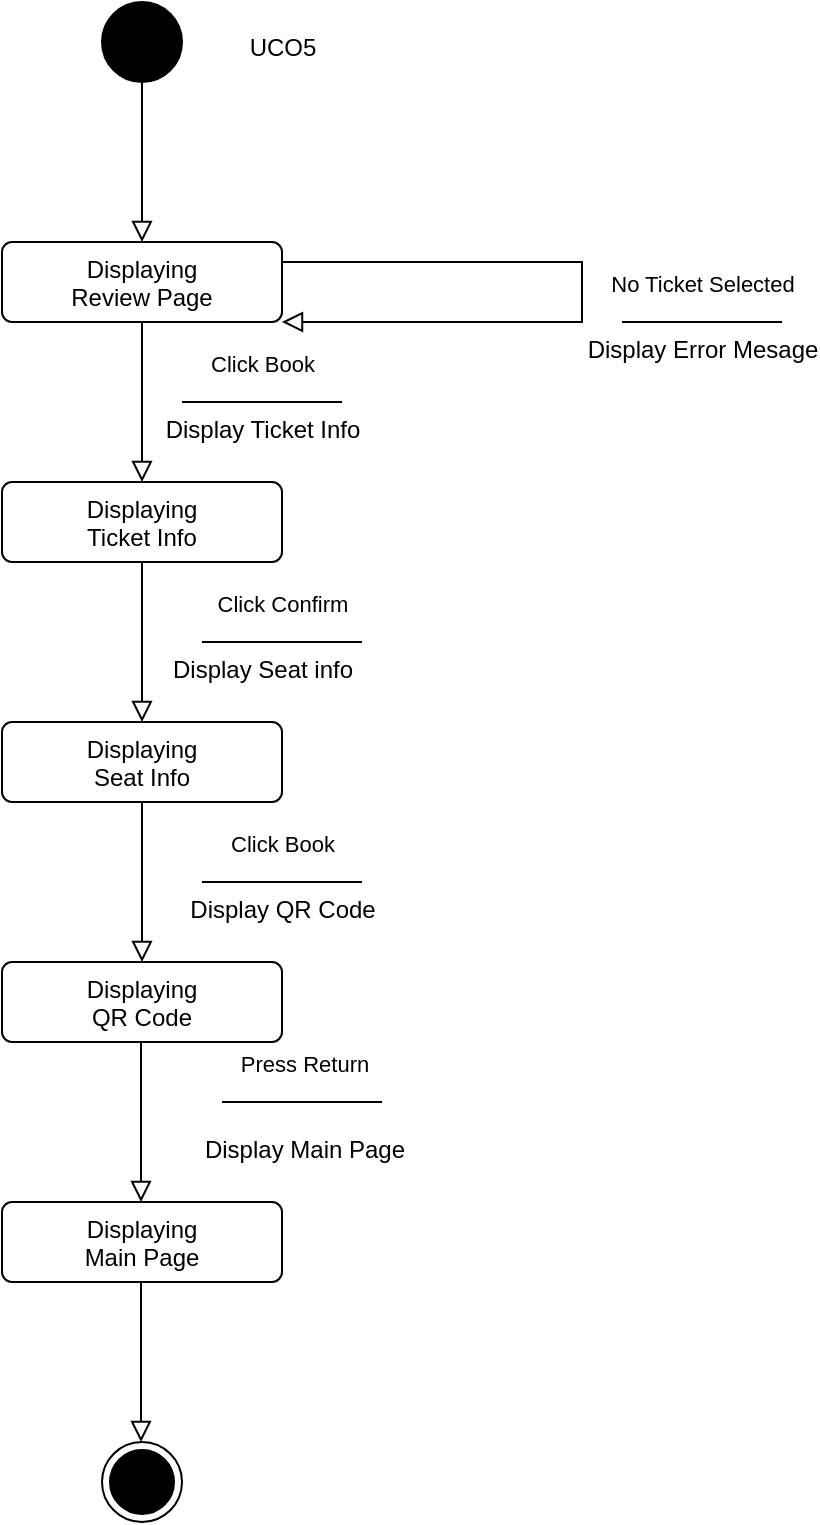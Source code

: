 <mxfile version="24.7.6">
  <diagram name="Page-1" id="iIopjcdTCLAurM3S_p-q">
    <mxGraphModel dx="733" dy="390" grid="1" gridSize="10" guides="1" tooltips="1" connect="1" arrows="1" fold="1" page="1" pageScale="1" pageWidth="4681" pageHeight="3300" math="0" shadow="0">
      <root>
        <mxCell id="0" />
        <mxCell id="1" parent="0" />
        <mxCell id="5n2p41s65JOJrow0uBH8-1" value="" style="ellipse;fillColor=strokeColor;html=1;" vertex="1" parent="1">
          <mxGeometry x="440" width="40" height="40" as="geometry" />
        </mxCell>
        <mxCell id="5n2p41s65JOJrow0uBH8-2" value="" style="ellipse;html=1;shape=endState;fillColor=strokeColor;" vertex="1" parent="1">
          <mxGeometry x="440" y="720" width="40" height="40" as="geometry" />
        </mxCell>
        <mxCell id="5n2p41s65JOJrow0uBH8-3" value="UCO5" style="text;html=1;align=center;verticalAlign=middle;resizable=0;points=[];autosize=1;strokeColor=none;fillColor=none;" vertex="1" parent="1">
          <mxGeometry x="500" y="8" width="60" height="30" as="geometry" />
        </mxCell>
        <mxCell id="5n2p41s65JOJrow0uBH8-4" value="" style="endArrow=block;html=1;rounded=0;align=center;verticalAlign=bottom;endFill=0;labelBackgroundColor=none;endSize=8;exitX=0.5;exitY=1;exitDx=0;exitDy=0;" edge="1" parent="1" source="5n2p41s65JOJrow0uBH8-1">
          <mxGeometry relative="1" as="geometry">
            <mxPoint x="450" y="70" as="sourcePoint" />
            <mxPoint x="460" y="120" as="targetPoint" />
          </mxGeometry>
        </mxCell>
        <mxCell id="5n2p41s65JOJrow0uBH8-5" value="" style="resizable=0;html=1;align=center;verticalAlign=top;labelBackgroundColor=none;" connectable="0" vertex="1" parent="5n2p41s65JOJrow0uBH8-4">
          <mxGeometry relative="1" as="geometry" />
        </mxCell>
        <mxCell id="5n2p41s65JOJrow0uBH8-6" value="Displaying&lt;br&gt;QR Code" style="html=1;align=center;verticalAlign=top;rounded=1;absoluteArcSize=1;arcSize=10;dashed=0;whiteSpace=wrap;" vertex="1" parent="1">
          <mxGeometry x="390" y="480" width="140" height="40" as="geometry" />
        </mxCell>
        <mxCell id="5n2p41s65JOJrow0uBH8-7" value="" style="endArrow=block;html=1;rounded=0;align=center;verticalAlign=bottom;endFill=0;labelBackgroundColor=none;endSize=8;" edge="1" parent="1">
          <mxGeometry relative="1" as="geometry">
            <mxPoint x="459.5" y="640" as="sourcePoint" />
            <mxPoint x="459.5" y="720" as="targetPoint" />
          </mxGeometry>
        </mxCell>
        <mxCell id="5n2p41s65JOJrow0uBH8-8" value="" style="resizable=0;html=1;align=center;verticalAlign=top;labelBackgroundColor=none;" connectable="0" vertex="1" parent="5n2p41s65JOJrow0uBH8-7">
          <mxGeometry relative="1" as="geometry" />
        </mxCell>
        <mxCell id="5n2p41s65JOJrow0uBH8-9" value="Click Book" style="endArrow=block;html=1;rounded=0;align=center;verticalAlign=bottom;endFill=0;labelBackgroundColor=none;endSize=8;exitX=0.5;exitY=1;exitDx=0;exitDy=0;" edge="1" parent="1" source="5n2p41s65JOJrow0uBH8-15">
          <mxGeometry x="-0.25" y="70" relative="1" as="geometry">
            <mxPoint x="450" y="400" as="sourcePoint" />
            <mxPoint x="460" y="480" as="targetPoint" />
            <mxPoint as="offset" />
          </mxGeometry>
        </mxCell>
        <mxCell id="5n2p41s65JOJrow0uBH8-10" value="Display QR Code" style="resizable=0;html=1;align=center;verticalAlign=top;labelBackgroundColor=none;" connectable="0" vertex="1" parent="5n2p41s65JOJrow0uBH8-9">
          <mxGeometry relative="1" as="geometry">
            <mxPoint x="70" as="offset" />
          </mxGeometry>
        </mxCell>
        <mxCell id="5n2p41s65JOJrow0uBH8-11" value="Click Confirm" style="endArrow=block;html=1;rounded=0;align=center;verticalAlign=bottom;endFill=0;labelBackgroundColor=none;endSize=8;" edge="1" parent="1">
          <mxGeometry x="-0.25" y="70" relative="1" as="geometry">
            <mxPoint x="460" y="280" as="sourcePoint" />
            <mxPoint x="460" y="360" as="targetPoint" />
            <mxPoint as="offset" />
          </mxGeometry>
        </mxCell>
        <mxCell id="5n2p41s65JOJrow0uBH8-12" value="Display Seat info" style="resizable=0;html=1;align=center;verticalAlign=top;labelBackgroundColor=none;" connectable="0" vertex="1" parent="5n2p41s65JOJrow0uBH8-11">
          <mxGeometry relative="1" as="geometry">
            <mxPoint x="60" as="offset" />
          </mxGeometry>
        </mxCell>
        <mxCell id="5n2p41s65JOJrow0uBH8-13" value="Click Book" style="endArrow=block;html=1;rounded=0;align=center;verticalAlign=bottom;endFill=0;labelBackgroundColor=none;endSize=8;" edge="1" parent="1">
          <mxGeometry x="-0.25" y="60" relative="1" as="geometry">
            <mxPoint x="460" y="160" as="sourcePoint" />
            <mxPoint x="460" y="240" as="targetPoint" />
            <mxPoint as="offset" />
          </mxGeometry>
        </mxCell>
        <mxCell id="5n2p41s65JOJrow0uBH8-14" value="Display Ticket Info" style="resizable=0;html=1;align=center;verticalAlign=top;labelBackgroundColor=none;" connectable="0" vertex="1" parent="5n2p41s65JOJrow0uBH8-13">
          <mxGeometry relative="1" as="geometry">
            <mxPoint x="60" as="offset" />
          </mxGeometry>
        </mxCell>
        <mxCell id="5n2p41s65JOJrow0uBH8-15" value="Displaying&lt;br&gt;Seat Info" style="html=1;align=center;verticalAlign=top;rounded=1;absoluteArcSize=1;arcSize=10;dashed=0;whiteSpace=wrap;" vertex="1" parent="1">
          <mxGeometry x="390" y="360" width="140" height="40" as="geometry" />
        </mxCell>
        <mxCell id="5n2p41s65JOJrow0uBH8-16" value="Displaying&lt;br&gt;Ticket Info" style="html=1;align=center;verticalAlign=top;rounded=1;absoluteArcSize=1;arcSize=10;dashed=0;whiteSpace=wrap;" vertex="1" parent="1">
          <mxGeometry x="390" y="240" width="140" height="40" as="geometry" />
        </mxCell>
        <mxCell id="5n2p41s65JOJrow0uBH8-17" value="Displaying&lt;div&gt;Review Page&lt;/div&gt;" style="html=1;align=center;verticalAlign=top;rounded=1;absoluteArcSize=1;arcSize=10;dashed=0;whiteSpace=wrap;" vertex="1" parent="1">
          <mxGeometry x="390" y="120" width="140" height="40" as="geometry" />
        </mxCell>
        <mxCell id="5n2p41s65JOJrow0uBH8-20" value="Displaying&lt;br&gt;Main Page" style="html=1;align=center;verticalAlign=top;rounded=1;absoluteArcSize=1;arcSize=10;dashed=0;whiteSpace=wrap;" vertex="1" parent="1">
          <mxGeometry x="390" y="600" width="140" height="40" as="geometry" />
        </mxCell>
        <mxCell id="5n2p41s65JOJrow0uBH8-21" value="Press Return" style="endArrow=block;html=1;rounded=0;align=center;verticalAlign=bottom;endFill=0;labelBackgroundColor=none;endSize=8;exitX=0.5;exitY=1;exitDx=0;exitDy=0;" edge="1" parent="1">
          <mxGeometry x="-0.5" y="81" relative="1" as="geometry">
            <mxPoint x="459.5" y="520" as="sourcePoint" />
            <mxPoint x="459.5" y="600" as="targetPoint" />
            <mxPoint as="offset" />
          </mxGeometry>
        </mxCell>
        <mxCell id="5n2p41s65JOJrow0uBH8-22" value="Display Main Page" style="resizable=0;html=1;align=center;verticalAlign=top;labelBackgroundColor=none;" connectable="0" vertex="1" parent="5n2p41s65JOJrow0uBH8-21">
          <mxGeometry relative="1" as="geometry">
            <mxPoint x="81" as="offset" />
          </mxGeometry>
        </mxCell>
        <mxCell id="5n2p41s65JOJrow0uBH8-23" value="No Ticket Selected" style="endArrow=block;html=1;rounded=0;align=center;verticalAlign=bottom;endFill=0;labelBackgroundColor=none;endSize=8;exitX=1;exitY=0.25;exitDx=0;exitDy=0;entryX=1;entryY=1;entryDx=0;entryDy=0;" edge="1" parent="1" source="5n2p41s65JOJrow0uBH8-17" target="5n2p41s65JOJrow0uBH8-17">
          <mxGeometry x="0.03" y="60" relative="1" as="geometry">
            <mxPoint x="370" y="180" as="sourcePoint" />
            <mxPoint x="600" y="160" as="targetPoint" />
            <Array as="points">
              <mxPoint x="680" y="130" />
              <mxPoint x="680" y="160" />
            </Array>
            <mxPoint as="offset" />
          </mxGeometry>
        </mxCell>
        <mxCell id="5n2p41s65JOJrow0uBH8-24" value="Display Error Mesage" style="resizable=0;html=1;align=center;verticalAlign=top;labelBackgroundColor=none;" connectable="0" vertex="1" parent="5n2p41s65JOJrow0uBH8-23">
          <mxGeometry relative="1" as="geometry">
            <mxPoint x="60" y="15" as="offset" />
          </mxGeometry>
        </mxCell>
        <mxCell id="5n2p41s65JOJrow0uBH8-29" value="" style="endArrow=none;html=1;endSize=12;startArrow=none;startSize=14;startFill=0;edgeStyle=orthogonalEdgeStyle;align=center;verticalAlign=bottom;endFill=0;rounded=0;" edge="1" parent="1">
          <mxGeometry y="3" relative="1" as="geometry">
            <mxPoint x="500" y="550" as="sourcePoint" />
            <mxPoint x="580" y="550" as="targetPoint" />
          </mxGeometry>
        </mxCell>
        <mxCell id="5n2p41s65JOJrow0uBH8-30" value="" style="endArrow=none;html=1;endSize=12;startArrow=none;startSize=14;startFill=0;edgeStyle=orthogonalEdgeStyle;align=center;verticalAlign=bottom;endFill=0;rounded=0;" edge="1" parent="1">
          <mxGeometry y="3" relative="1" as="geometry">
            <mxPoint x="490" y="440" as="sourcePoint" />
            <mxPoint x="570" y="440" as="targetPoint" />
          </mxGeometry>
        </mxCell>
        <mxCell id="5n2p41s65JOJrow0uBH8-31" value="" style="endArrow=none;html=1;endSize=12;startArrow=none;startSize=14;startFill=0;edgeStyle=orthogonalEdgeStyle;align=center;verticalAlign=bottom;endFill=0;rounded=0;" edge="1" parent="1">
          <mxGeometry y="3" relative="1" as="geometry">
            <mxPoint x="490" y="320" as="sourcePoint" />
            <mxPoint x="570" y="320" as="targetPoint" />
          </mxGeometry>
        </mxCell>
        <mxCell id="5n2p41s65JOJrow0uBH8-32" value="" style="endArrow=none;html=1;endSize=12;startArrow=none;startSize=14;startFill=0;edgeStyle=orthogonalEdgeStyle;align=center;verticalAlign=bottom;endFill=0;rounded=0;" edge="1" parent="1">
          <mxGeometry y="3" relative="1" as="geometry">
            <mxPoint x="700" y="160" as="sourcePoint" />
            <mxPoint x="780" y="160" as="targetPoint" />
          </mxGeometry>
        </mxCell>
        <mxCell id="5n2p41s65JOJrow0uBH8-33" value="" style="endArrow=none;html=1;endSize=12;startArrow=none;startSize=14;startFill=0;edgeStyle=orthogonalEdgeStyle;align=center;verticalAlign=bottom;endFill=0;rounded=0;" edge="1" parent="1">
          <mxGeometry y="3" relative="1" as="geometry">
            <mxPoint x="480" y="200" as="sourcePoint" />
            <mxPoint x="560" y="200" as="targetPoint" />
          </mxGeometry>
        </mxCell>
      </root>
    </mxGraphModel>
  </diagram>
</mxfile>
